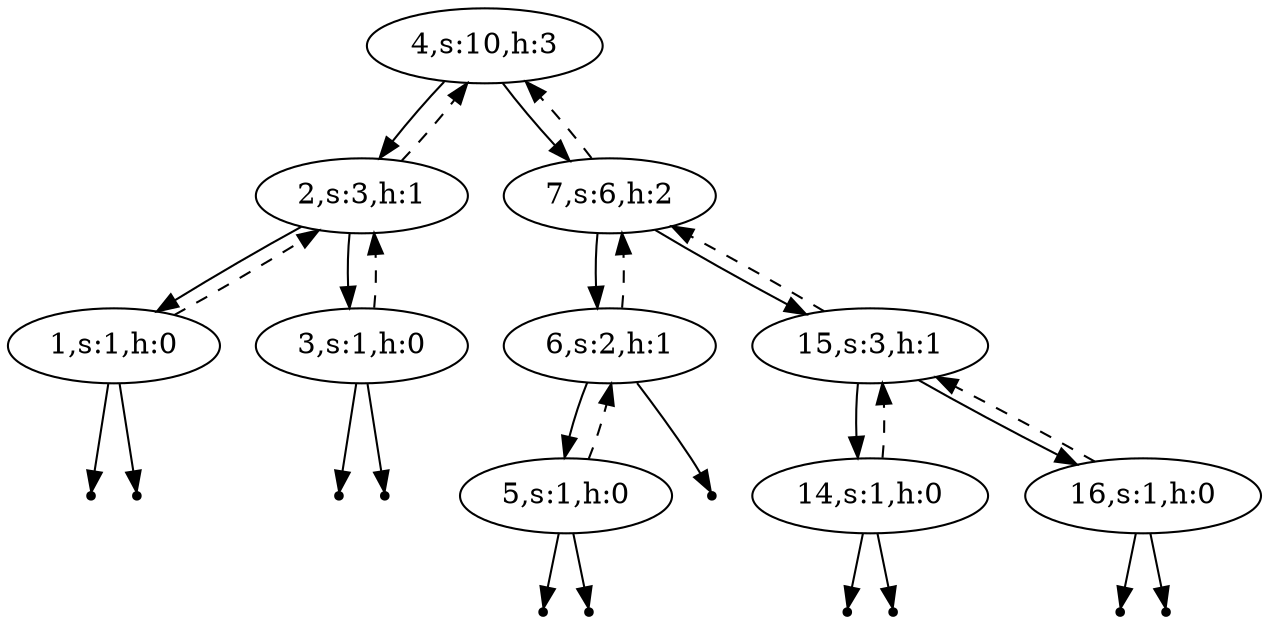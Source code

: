 digraph Blahblah{
{rank = same ; "4"};
nulll1 [shape=point];
1 -> nulll1;
1[label="1,s:1,h:0"];
1 -> 2[style=dashed];
nullr1 [shape=point];
1 -> nullr1;
2 -> 1;
2[label="2,s:3,h:1"];
2 -> 4[style=dashed];
nulll3 [shape=point];
3 -> nulll3;
3[label="3,s:1,h:0"];
3 -> 2[style=dashed];
nullr3 [shape=point];
3 -> nullr3;
2 -> 3;
4 -> 2;
4[label="4,s:10,h:3"];
nulll5 [shape=point];
5 -> nulll5;
5[label="5,s:1,h:0"];
5 -> 6[style=dashed];
nullr5 [shape=point];
5 -> nullr5;
6 -> 5;
6[label="6,s:2,h:1"];
6 -> 7[style=dashed];
nullr6 [shape=point];
6 -> nullr6;
7 -> 6;
7[label="7,s:6,h:2"];
7 -> 4[style=dashed];
nulll14 [shape=point];
14 -> nulll14;
14[label="14,s:1,h:0"];
14 -> 15[style=dashed];
nullr14 [shape=point];
14 -> nullr14;
15 -> 14;
15[label="15,s:3,h:1"];
15 -> 7[style=dashed];
nulll16 [shape=point];
16 -> nulll16;
16[label="16,s:1,h:0"];
16 -> 15[style=dashed];
nullr16 [shape=point];
16 -> nullr16;
15 -> 16;
7 -> 15;
4 -> 7;
}